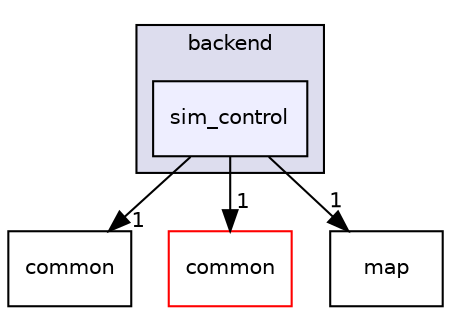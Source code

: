 digraph "modules/dreamview/backend/sim_control" {
  compound=true
  node [ fontsize="10", fontname="Helvetica"];
  edge [ labelfontsize="10", labelfontname="Helvetica"];
  subgraph clusterdir_96faa03b0ce06f0a057f0d165ef27364 {
    graph [ bgcolor="#ddddee", pencolor="black", label="backend" fontname="Helvetica", fontsize="10", URL="dir_96faa03b0ce06f0a057f0d165ef27364.html"]
  dir_43d718285f9f3ec17e4f19fc362af95d [shape=box, label="sim_control", style="filled", fillcolor="#eeeeff", pencolor="black", URL="dir_43d718285f9f3ec17e4f19fc362af95d.html"];
  }
  dir_c09f464ce44085524644b6bf488304ad [shape=box label="common" URL="dir_c09f464ce44085524644b6bf488304ad.html"];
  dir_9a5e51f49964887903df6eed98080585 [shape=box label="common" fillcolor="white" style="filled" color="red" URL="dir_9a5e51f49964887903df6eed98080585.html"];
  dir_e04da7861bf4c0e69e8ccd2175cae821 [shape=box label="map" URL="dir_e04da7861bf4c0e69e8ccd2175cae821.html"];
  dir_43d718285f9f3ec17e4f19fc362af95d->dir_c09f464ce44085524644b6bf488304ad [headlabel="1", labeldistance=1.5 headhref="dir_000093_000086.html"];
  dir_43d718285f9f3ec17e4f19fc362af95d->dir_9a5e51f49964887903df6eed98080585 [headlabel="1", labeldistance=1.5 headhref="dir_000093_000050.html"];
  dir_43d718285f9f3ec17e4f19fc362af95d->dir_e04da7861bf4c0e69e8ccd2175cae821 [headlabel="1", labeldistance=1.5 headhref="dir_000093_000092.html"];
}
